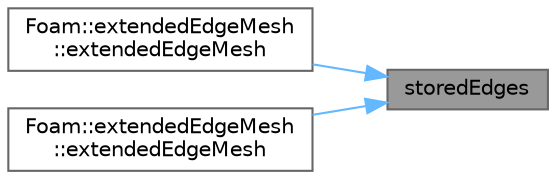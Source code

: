digraph "storedEdges"
{
 // LATEX_PDF_SIZE
  bgcolor="transparent";
  edge [fontname=Helvetica,fontsize=10,labelfontname=Helvetica,labelfontsize=10];
  node [fontname=Helvetica,fontsize=10,shape=box,height=0.2,width=0.4];
  rankdir="RL";
  Node1 [id="Node000001",label="storedEdges",height=0.2,width=0.4,color="gray40", fillcolor="grey60", style="filled", fontcolor="black",tooltip=" "];
  Node1 -> Node2 [id="edge1_Node000001_Node000002",dir="back",color="steelblue1",style="solid",tooltip=" "];
  Node2 [id="Node000002",label="Foam::extendedEdgeMesh\l::extendedEdgeMesh",height=0.2,width=0.4,color="grey40", fillcolor="white", style="filled",URL="$classFoam_1_1extendedEdgeMesh.html#ab321c576c0da50cfd4f005c07655f2e8",tooltip=" "];
  Node1 -> Node3 [id="edge2_Node000001_Node000003",dir="back",color="steelblue1",style="solid",tooltip=" "];
  Node3 [id="Node000003",label="Foam::extendedEdgeMesh\l::extendedEdgeMesh",height=0.2,width=0.4,color="grey40", fillcolor="white", style="filled",URL="$classFoam_1_1extendedEdgeMesh.html#a9cb69c81d62393c1e2329e9174efb25d",tooltip=" "];
}
